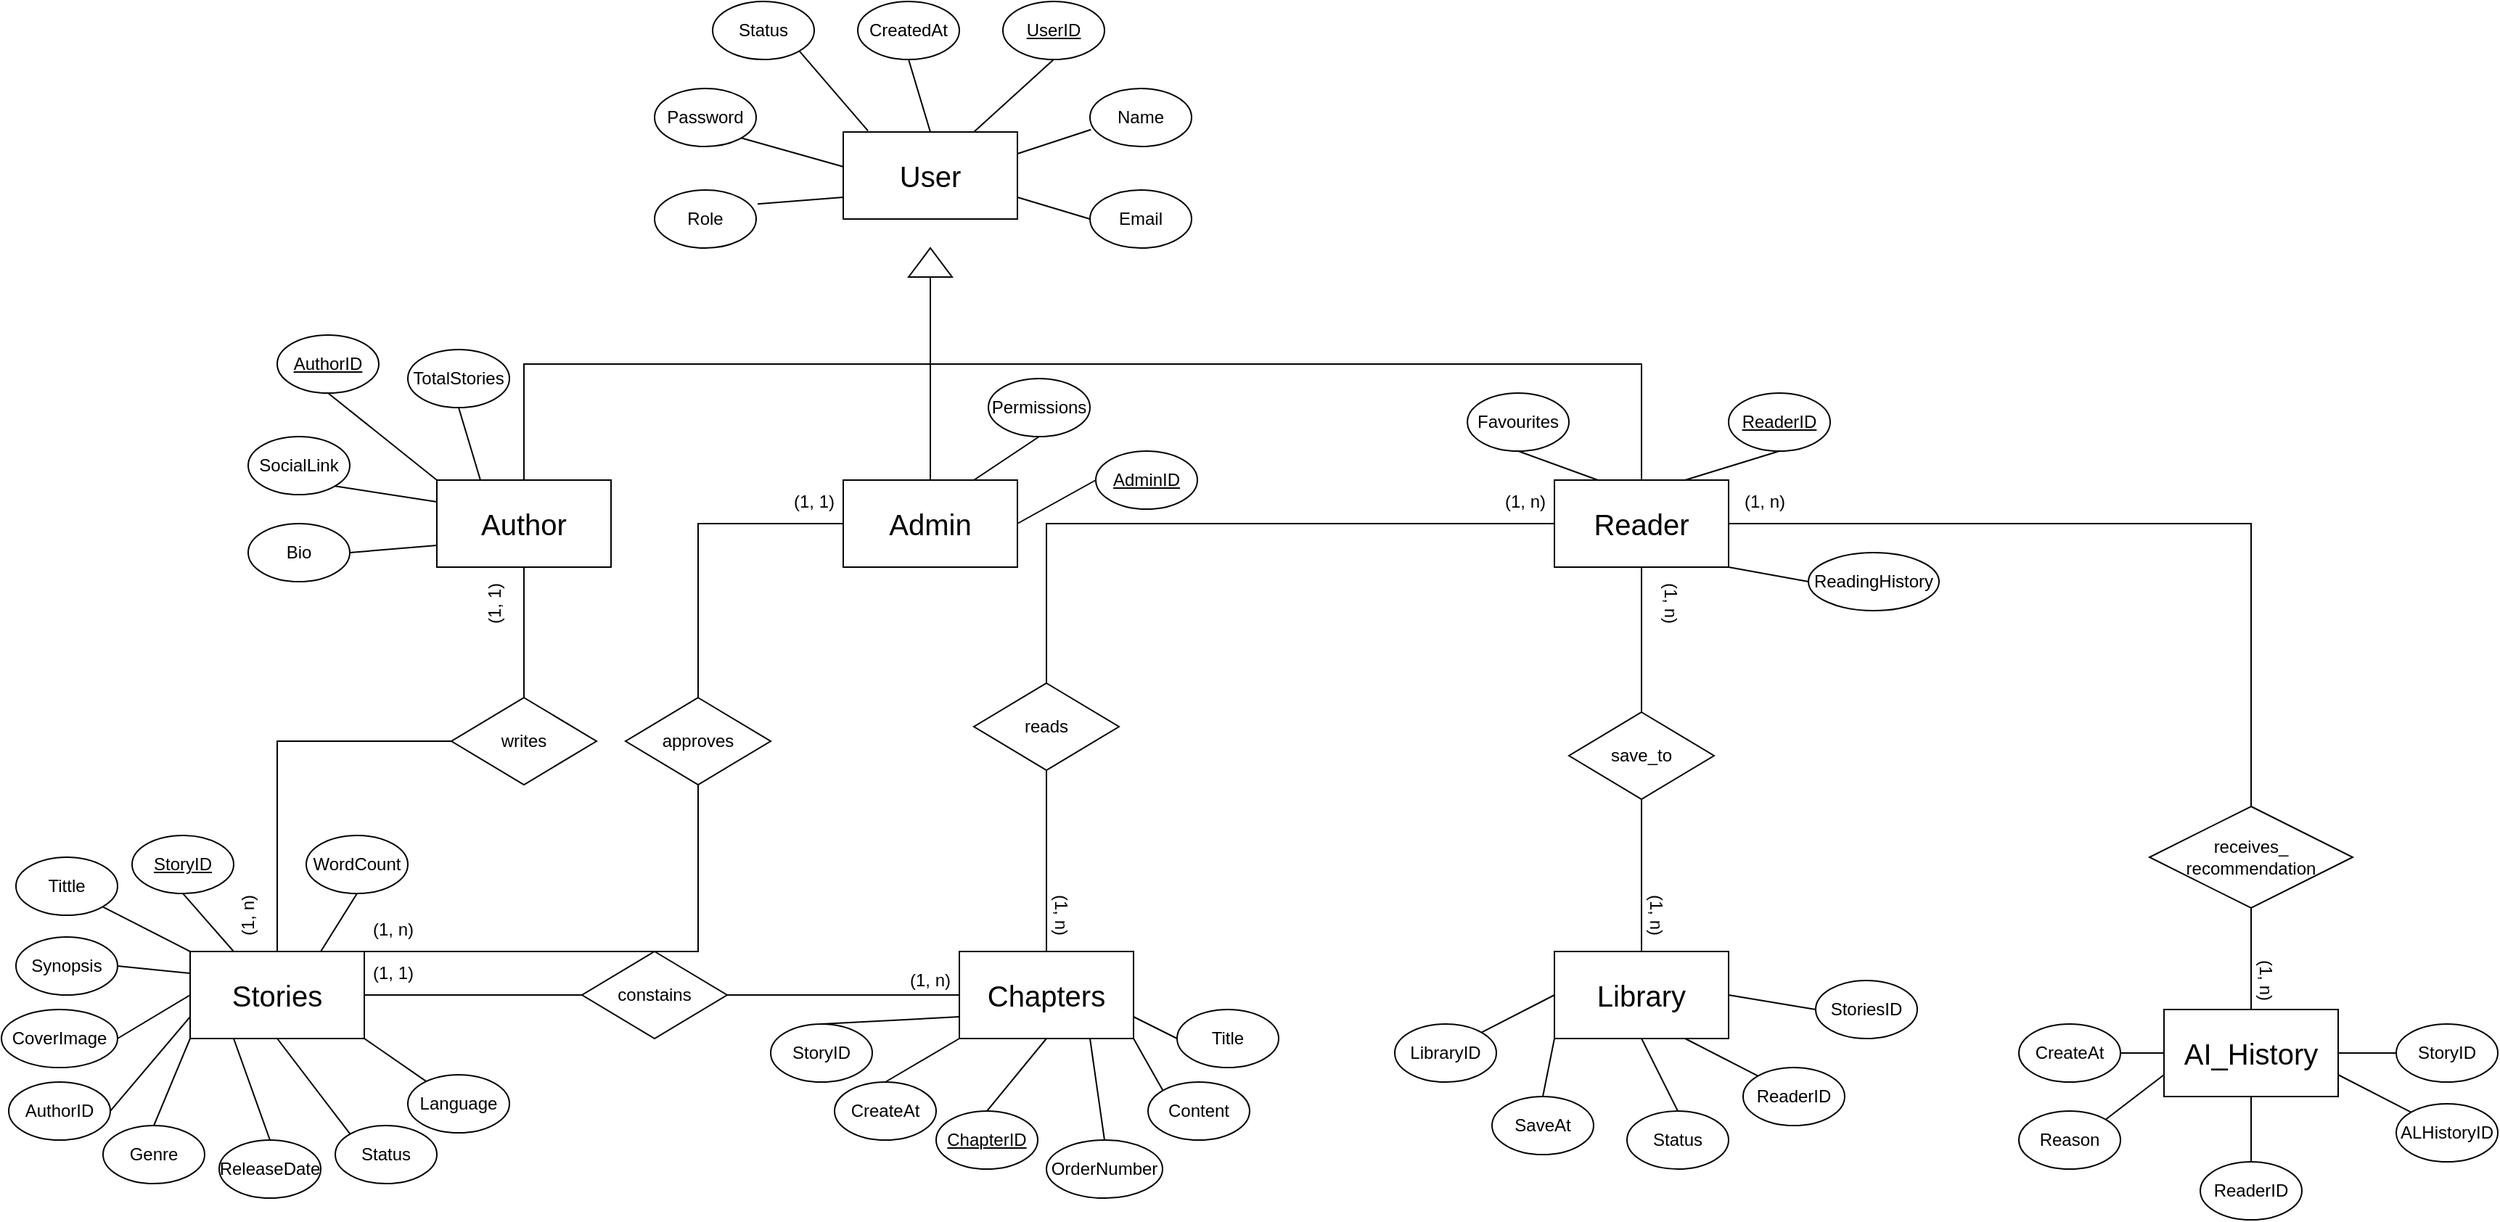 <mxfile version="28.2.1">
  <diagram name="Trang-1" id="ZlRch1Xs2lFgcNeLML-1">
    <mxGraphModel dx="1869" dy="567" grid="1" gridSize="10" guides="1" tooltips="1" connect="1" arrows="1" fold="1" page="1" pageScale="1" pageWidth="827" pageHeight="1169" background="none" math="0" shadow="0">
      <root>
        <mxCell id="0" />
        <mxCell id="1" parent="0" />
        <mxCell id="rnO6IAB1nzcM4GRky-XX-1" value="User" style="rounded=0;whiteSpace=wrap;html=1;fontSize=20;" parent="1" vertex="1">
          <mxGeometry x="350" y="110" width="120" height="60" as="geometry" />
        </mxCell>
        <mxCell id="rnO6IAB1nzcM4GRky-XX-2" value="Library" style="rounded=0;whiteSpace=wrap;html=1;fontSize=20;" parent="1" vertex="1">
          <mxGeometry x="840" y="675" width="120" height="60" as="geometry" />
        </mxCell>
        <mxCell id="rnO6IAB1nzcM4GRky-XX-3" value="AI_History" style="rounded=0;whiteSpace=wrap;html=1;fontSize=20;" parent="1" vertex="1">
          <mxGeometry x="1260" y="715" width="120" height="60" as="geometry" />
        </mxCell>
        <mxCell id="rnO6IAB1nzcM4GRky-XX-4" value="Chapters" style="rounded=0;whiteSpace=wrap;html=1;fontSize=20;" parent="1" vertex="1">
          <mxGeometry x="430" y="675" width="120" height="60" as="geometry" />
        </mxCell>
        <mxCell id="rnO6IAB1nzcM4GRky-XX-5" value="Stories" style="rounded=0;whiteSpace=wrap;html=1;fontSize=20;" parent="1" vertex="1">
          <mxGeometry x="-100" y="675" width="120" height="60" as="geometry" />
        </mxCell>
        <mxCell id="rnO6IAB1nzcM4GRky-XX-6" value="UserID" style="ellipse;whiteSpace=wrap;html=1;fontStyle=4" parent="1" vertex="1">
          <mxGeometry x="460" y="20" width="70" height="40" as="geometry" />
        </mxCell>
        <mxCell id="rnO6IAB1nzcM4GRky-XX-8" value="Name" style="ellipse;whiteSpace=wrap;html=1;" parent="1" vertex="1">
          <mxGeometry x="520" y="80" width="70" height="40" as="geometry" />
        </mxCell>
        <mxCell id="rnO6IAB1nzcM4GRky-XX-9" value="Email" style="ellipse;whiteSpace=wrap;html=1;" parent="1" vertex="1">
          <mxGeometry x="520" y="150" width="70" height="40" as="geometry" />
        </mxCell>
        <mxCell id="rnO6IAB1nzcM4GRky-XX-10" value="Password" style="ellipse;whiteSpace=wrap;html=1;" parent="1" vertex="1">
          <mxGeometry x="220" y="80" width="70" height="40" as="geometry" />
        </mxCell>
        <mxCell id="rnO6IAB1nzcM4GRky-XX-11" value="Role" style="ellipse;whiteSpace=wrap;html=1;" parent="1" vertex="1">
          <mxGeometry x="220" y="150" width="70" height="40" as="geometry" />
        </mxCell>
        <mxCell id="rnO6IAB1nzcM4GRky-XX-12" value="CreatedAt" style="ellipse;whiteSpace=wrap;html=1;" parent="1" vertex="1">
          <mxGeometry x="360" y="20" width="70" height="40" as="geometry" />
        </mxCell>
        <mxCell id="rnO6IAB1nzcM4GRky-XX-13" value="Status" style="ellipse;whiteSpace=wrap;html=1;" parent="1" vertex="1">
          <mxGeometry x="260" y="20" width="70" height="40" as="geometry" />
        </mxCell>
        <mxCell id="rnO6IAB1nzcM4GRky-XX-24" value="Reader" style="rounded=0;whiteSpace=wrap;html=1;fontSize=20;" parent="1" vertex="1">
          <mxGeometry x="840" y="350" width="120" height="60" as="geometry" />
        </mxCell>
        <mxCell id="rnO6IAB1nzcM4GRky-XX-25" value="Author" style="rounded=0;whiteSpace=wrap;html=1;fontSize=20;" parent="1" vertex="1">
          <mxGeometry x="70" y="350" width="120" height="60" as="geometry" />
        </mxCell>
        <mxCell id="rnO6IAB1nzcM4GRky-XX-26" value="Admin" style="rounded=0;whiteSpace=wrap;html=1;fontSize=20;" parent="1" vertex="1">
          <mxGeometry x="350" y="350" width="120" height="60" as="geometry" />
        </mxCell>
        <mxCell id="rnO6IAB1nzcM4GRky-XX-27" value="" style="triangle;whiteSpace=wrap;html=1;direction=north;labelBackgroundColor=light-dark(#FFFFFF,#FFFFFF);" parent="1" vertex="1">
          <mxGeometry x="395" y="190" width="30" height="20" as="geometry" />
        </mxCell>
        <mxCell id="rnO6IAB1nzcM4GRky-XX-30" value="" style="endArrow=none;html=1;rounded=0;exitX=1;exitY=1;exitDx=0;exitDy=0;entryX=0.002;entryY=0.4;entryDx=0;entryDy=0;entryPerimeter=0;" parent="1" source="rnO6IAB1nzcM4GRky-XX-10" target="rnO6IAB1nzcM4GRky-XX-1" edge="1">
          <mxGeometry width="50" height="50" relative="1" as="geometry">
            <mxPoint x="390" y="320" as="sourcePoint" />
            <mxPoint x="440" y="270" as="targetPoint" />
            <Array as="points" />
          </mxGeometry>
        </mxCell>
        <mxCell id="rnO6IAB1nzcM4GRky-XX-31" value="" style="endArrow=none;html=1;rounded=0;exitX=1.014;exitY=0.24;exitDx=0;exitDy=0;entryX=0;entryY=0.75;entryDx=0;entryDy=0;exitPerimeter=0;" parent="1" source="rnO6IAB1nzcM4GRky-XX-11" target="rnO6IAB1nzcM4GRky-XX-1" edge="1">
          <mxGeometry width="50" height="50" relative="1" as="geometry">
            <mxPoint x="310" y="160" as="sourcePoint" />
            <mxPoint x="380" y="180" as="targetPoint" />
            <Array as="points" />
          </mxGeometry>
        </mxCell>
        <mxCell id="rnO6IAB1nzcM4GRky-XX-32" value="" style="endArrow=none;html=1;rounded=0;exitX=1;exitY=1;exitDx=0;exitDy=0;entryX=0.142;entryY=-0.013;entryDx=0;entryDy=0;entryPerimeter=0;" parent="1" source="rnO6IAB1nzcM4GRky-XX-13" target="rnO6IAB1nzcM4GRky-XX-1" edge="1">
          <mxGeometry width="50" height="50" relative="1" as="geometry">
            <mxPoint x="350" y="70" as="sourcePoint" />
            <mxPoint x="420" y="90" as="targetPoint" />
            <Array as="points" />
          </mxGeometry>
        </mxCell>
        <mxCell id="rnO6IAB1nzcM4GRky-XX-33" value="" style="endArrow=none;html=1;rounded=0;exitX=0.5;exitY=1;exitDx=0;exitDy=0;entryX=0.5;entryY=0;entryDx=0;entryDy=0;" parent="1" source="rnO6IAB1nzcM4GRky-XX-12" target="rnO6IAB1nzcM4GRky-XX-1" edge="1">
          <mxGeometry width="50" height="50" relative="1" as="geometry">
            <mxPoint x="420" y="50" as="sourcePoint" />
            <mxPoint x="490" y="70" as="targetPoint" />
            <Array as="points" />
          </mxGeometry>
        </mxCell>
        <mxCell id="rnO6IAB1nzcM4GRky-XX-34" value="" style="endArrow=none;html=1;rounded=0;exitX=0.5;exitY=1;exitDx=0;exitDy=0;entryX=0.75;entryY=0;entryDx=0;entryDy=0;" parent="1" source="rnO6IAB1nzcM4GRky-XX-6" target="rnO6IAB1nzcM4GRky-XX-1" edge="1">
          <mxGeometry width="50" height="50" relative="1" as="geometry">
            <mxPoint x="480" y="100" as="sourcePoint" />
            <mxPoint x="550" y="120" as="targetPoint" />
            <Array as="points" />
          </mxGeometry>
        </mxCell>
        <mxCell id="rnO6IAB1nzcM4GRky-XX-35" value="" style="endArrow=none;html=1;rounded=0;exitX=0.009;exitY=0.71;exitDx=0;exitDy=0;entryX=1;entryY=0.25;entryDx=0;entryDy=0;exitPerimeter=0;" parent="1" source="rnO6IAB1nzcM4GRky-XX-8" target="rnO6IAB1nzcM4GRky-XX-1" edge="1">
          <mxGeometry width="50" height="50" relative="1" as="geometry">
            <mxPoint x="520" y="110" as="sourcePoint" />
            <mxPoint x="590" y="130" as="targetPoint" />
            <Array as="points" />
          </mxGeometry>
        </mxCell>
        <mxCell id="rnO6IAB1nzcM4GRky-XX-36" value="" style="endArrow=none;html=1;rounded=0;exitX=0;exitY=0.5;exitDx=0;exitDy=0;entryX=1;entryY=0.75;entryDx=0;entryDy=0;" parent="1" source="rnO6IAB1nzcM4GRky-XX-9" target="rnO6IAB1nzcM4GRky-XX-1" edge="1">
          <mxGeometry width="50" height="50" relative="1" as="geometry">
            <mxPoint x="520" y="180" as="sourcePoint" />
            <mxPoint x="590" y="200" as="targetPoint" />
            <Array as="points" />
          </mxGeometry>
        </mxCell>
        <mxCell id="rnO6IAB1nzcM4GRky-XX-37" value="" style="endArrow=none;html=1;rounded=0;exitX=0.5;exitY=0;exitDx=0;exitDy=0;" parent="1" source="rnO6IAB1nzcM4GRky-XX-25" edge="1">
          <mxGeometry width="50" height="50" relative="1" as="geometry">
            <mxPoint x="270" y="270" as="sourcePoint" />
            <mxPoint x="410" y="270" as="targetPoint" />
            <Array as="points">
              <mxPoint x="130" y="270" />
            </Array>
          </mxGeometry>
        </mxCell>
        <mxCell id="rnO6IAB1nzcM4GRky-XX-38" value="" style="endArrow=none;html=1;rounded=0;entryX=0.5;entryY=0;entryDx=0;entryDy=0;" parent="1" target="rnO6IAB1nzcM4GRky-XX-24" edge="1">
          <mxGeometry width="50" height="50" relative="1" as="geometry">
            <mxPoint x="410" y="270" as="sourcePoint" />
            <mxPoint x="410" y="340" as="targetPoint" />
            <Array as="points">
              <mxPoint x="900" y="270" />
            </Array>
          </mxGeometry>
        </mxCell>
        <mxCell id="rnO6IAB1nzcM4GRky-XX-39" value="" style="endArrow=none;html=1;rounded=0;entryX=0.5;entryY=0;entryDx=0;entryDy=0;" parent="1" target="rnO6IAB1nzcM4GRky-XX-26" edge="1">
          <mxGeometry width="50" height="50" relative="1" as="geometry">
            <mxPoint x="410" y="270" as="sourcePoint" />
            <mxPoint x="750" y="370" as="targetPoint" />
            <Array as="points" />
          </mxGeometry>
        </mxCell>
        <mxCell id="rnO6IAB1nzcM4GRky-XX-40" value="" style="endArrow=none;html=1;rounded=0;exitX=0;exitY=0.5;exitDx=0;exitDy=0;" parent="1" source="rnO6IAB1nzcM4GRky-XX-27" edge="1">
          <mxGeometry width="50" height="50" relative="1" as="geometry">
            <mxPoint x="410" y="260" as="sourcePoint" />
            <mxPoint x="410" y="270" as="targetPoint" />
            <Array as="points" />
          </mxGeometry>
        </mxCell>
        <mxCell id="rnO6IAB1nzcM4GRky-XX-41" value="Bio" style="ellipse;whiteSpace=wrap;html=1;" parent="1" vertex="1">
          <mxGeometry x="-60" y="380" width="70" height="40" as="geometry" />
        </mxCell>
        <mxCell id="rnO6IAB1nzcM4GRky-XX-42" value="AuthorID" style="ellipse;whiteSpace=wrap;html=1;fontStyle=4" parent="1" vertex="1">
          <mxGeometry x="-40" y="250" width="70" height="40" as="geometry" />
        </mxCell>
        <mxCell id="rnO6IAB1nzcM4GRky-XX-43" value="ReadingHistory" style="ellipse;whiteSpace=wrap;html=1;" parent="1" vertex="1">
          <mxGeometry x="1015" y="400" width="90" height="40" as="geometry" />
        </mxCell>
        <mxCell id="rnO6IAB1nzcM4GRky-XX-44" value="Favourites" style="ellipse;whiteSpace=wrap;html=1;" parent="1" vertex="1">
          <mxGeometry x="780" y="290" width="70" height="40" as="geometry" />
        </mxCell>
        <mxCell id="rnO6IAB1nzcM4GRky-XX-45" value="ReaderID" style="ellipse;whiteSpace=wrap;html=1;fontStyle=4" parent="1" vertex="1">
          <mxGeometry x="960" y="290" width="70" height="40" as="geometry" />
        </mxCell>
        <mxCell id="rnO6IAB1nzcM4GRky-XX-46" value="" style="endArrow=none;html=1;rounded=0;exitX=1;exitY=0.5;exitDx=0;exitDy=0;entryX=0;entryY=0.5;entryDx=0;entryDy=0;" parent="1" source="rnO6IAB1nzcM4GRky-XX-5" target="rnO6IAB1nzcM4GRky-XX-118" edge="1">
          <mxGeometry width="50" height="50" relative="1" as="geometry">
            <mxPoint x="380" y="465" as="sourcePoint" />
            <mxPoint x="430" y="460" as="targetPoint" />
            <Array as="points" />
          </mxGeometry>
        </mxCell>
        <mxCell id="rnO6IAB1nzcM4GRky-XX-47" value="" style="endArrow=none;html=1;rounded=0;exitX=0.5;exitY=0;exitDx=0;exitDy=0;entryX=0;entryY=0.5;entryDx=0;entryDy=0;" parent="1" source="rnO6IAB1nzcM4GRky-XX-5" target="rnO6IAB1nzcM4GRky-XX-63" edge="1">
          <mxGeometry width="50" height="50" relative="1" as="geometry">
            <mxPoint x="380" y="455" as="sourcePoint" />
            <mxPoint x="439" y="450" as="targetPoint" />
            <Array as="points">
              <mxPoint x="-40" y="530" />
            </Array>
          </mxGeometry>
        </mxCell>
        <mxCell id="rnO6IAB1nzcM4GRky-XX-48" value="" style="endArrow=none;html=1;rounded=0;entryX=0.5;entryY=0;entryDx=0;entryDy=0;exitX=0.5;exitY=1;exitDx=0;exitDy=0;" parent="1" source="rnO6IAB1nzcM4GRky-XX-25" target="rnO6IAB1nzcM4GRky-XX-63" edge="1">
          <mxGeometry width="50" height="50" relative="1" as="geometry">
            <mxPoint x="390" y="455" as="sourcePoint" />
            <mxPoint x="449" y="450" as="targetPoint" />
            <Array as="points" />
          </mxGeometry>
        </mxCell>
        <mxCell id="rnO6IAB1nzcM4GRky-XX-49" value="" style="endArrow=none;html=1;rounded=0;exitX=0.5;exitY=1;exitDx=0;exitDy=0;entryX=0;entryY=0;entryDx=0;entryDy=0;" parent="1" source="rnO6IAB1nzcM4GRky-XX-42" target="rnO6IAB1nzcM4GRky-XX-25" edge="1">
          <mxGeometry width="50" height="50" relative="1" as="geometry">
            <mxPoint x="430" y="445" as="sourcePoint" />
            <mxPoint x="489" y="440" as="targetPoint" />
            <Array as="points" />
          </mxGeometry>
        </mxCell>
        <mxCell id="rnO6IAB1nzcM4GRky-XX-50" value="" style="endArrow=none;html=1;rounded=0;exitX=0.75;exitY=0;exitDx=0;exitDy=0;entryX=0.5;entryY=1;entryDx=0;entryDy=0;" parent="1" source="rnO6IAB1nzcM4GRky-XX-26" target="rnO6IAB1nzcM4GRky-XX-62" edge="1">
          <mxGeometry width="50" height="50" relative="1" as="geometry">
            <mxPoint x="144" y="445" as="sourcePoint" />
            <mxPoint x="203" y="440" as="targetPoint" />
            <Array as="points" />
          </mxGeometry>
        </mxCell>
        <mxCell id="rnO6IAB1nzcM4GRky-XX-51" value="" style="endArrow=none;html=1;rounded=0;exitX=1;exitY=0.5;exitDx=0;exitDy=0;entryX=0;entryY=0.5;entryDx=0;entryDy=0;" parent="1" source="rnO6IAB1nzcM4GRky-XX-26" target="rnO6IAB1nzcM4GRky-XX-61" edge="1">
          <mxGeometry width="50" height="50" relative="1" as="geometry">
            <mxPoint x="144" y="445" as="sourcePoint" />
            <mxPoint x="203" y="440" as="targetPoint" />
            <Array as="points" />
          </mxGeometry>
        </mxCell>
        <mxCell id="rnO6IAB1nzcM4GRky-XX-52" value="" style="endArrow=none;html=1;rounded=0;exitX=0.5;exitY=1;exitDx=0;exitDy=0;entryX=0.25;entryY=0;entryDx=0;entryDy=0;" parent="1" source="rnO6IAB1nzcM4GRky-XX-60" target="rnO6IAB1nzcM4GRky-XX-25" edge="1">
          <mxGeometry width="50" height="50" relative="1" as="geometry">
            <mxPoint x="430" y="445" as="sourcePoint" />
            <mxPoint x="489" y="440" as="targetPoint" />
            <Array as="points" />
          </mxGeometry>
        </mxCell>
        <mxCell id="rnO6IAB1nzcM4GRky-XX-53" value="" style="endArrow=none;html=1;rounded=0;exitX=0.5;exitY=1;exitDx=0;exitDy=0;entryX=0.25;entryY=0;entryDx=0;entryDy=0;" parent="1" source="rnO6IAB1nzcM4GRky-XX-44" target="rnO6IAB1nzcM4GRky-XX-24" edge="1">
          <mxGeometry width="50" height="50" relative="1" as="geometry">
            <mxPoint x="920" y="445" as="sourcePoint" />
            <mxPoint x="979" y="440" as="targetPoint" />
            <Array as="points" />
          </mxGeometry>
        </mxCell>
        <mxCell id="rnO6IAB1nzcM4GRky-XX-54" value="" style="endArrow=none;html=1;rounded=0;exitX=1;exitY=0.5;exitDx=0;exitDy=0;entryX=0;entryY=0.75;entryDx=0;entryDy=0;" parent="1" source="rnO6IAB1nzcM4GRky-XX-41" target="rnO6IAB1nzcM4GRky-XX-25" edge="1">
          <mxGeometry width="50" height="50" relative="1" as="geometry">
            <mxPoint x="440" y="445" as="sourcePoint" />
            <mxPoint x="499" y="440" as="targetPoint" />
            <Array as="points" />
          </mxGeometry>
        </mxCell>
        <mxCell id="rnO6IAB1nzcM4GRky-XX-55" value="" style="endArrow=none;html=1;rounded=0;exitX=1;exitY=1;exitDx=0;exitDy=0;entryX=0;entryY=0.25;entryDx=0;entryDy=0;" parent="1" source="rnO6IAB1nzcM4GRky-XX-59" target="rnO6IAB1nzcM4GRky-XX-25" edge="1">
          <mxGeometry width="50" height="50" relative="1" as="geometry">
            <mxPoint x="440" y="445" as="sourcePoint" />
            <mxPoint x="499" y="440" as="targetPoint" />
            <Array as="points" />
          </mxGeometry>
        </mxCell>
        <mxCell id="rnO6IAB1nzcM4GRky-XX-56" value="" style="endArrow=none;html=1;rounded=0;entryX=1;entryY=1;entryDx=0;entryDy=0;exitX=0;exitY=0.5;exitDx=0;exitDy=0;" parent="1" source="rnO6IAB1nzcM4GRky-XX-43" target="rnO6IAB1nzcM4GRky-XX-24" edge="1">
          <mxGeometry width="50" height="50" relative="1" as="geometry">
            <mxPoint x="1020" y="400" as="sourcePoint" />
            <mxPoint x="979" y="440" as="targetPoint" />
            <Array as="points" />
          </mxGeometry>
        </mxCell>
        <mxCell id="rnO6IAB1nzcM4GRky-XX-57" value="" style="endArrow=none;html=1;rounded=0;exitX=0.75;exitY=0;exitDx=0;exitDy=0;entryX=0.5;entryY=1;entryDx=0;entryDy=0;" parent="1" source="rnO6IAB1nzcM4GRky-XX-24" target="rnO6IAB1nzcM4GRky-XX-45" edge="1">
          <mxGeometry width="50" height="50" relative="1" as="geometry">
            <mxPoint x="930" y="445" as="sourcePoint" />
            <mxPoint x="989" y="440" as="targetPoint" />
            <Array as="points" />
          </mxGeometry>
        </mxCell>
        <mxCell id="rnO6IAB1nzcM4GRky-XX-59" value="SocialLink" style="ellipse;whiteSpace=wrap;html=1;" parent="1" vertex="1">
          <mxGeometry x="-60" y="320" width="70" height="40" as="geometry" />
        </mxCell>
        <mxCell id="rnO6IAB1nzcM4GRky-XX-60" value="TotalStories" style="ellipse;whiteSpace=wrap;html=1;" parent="1" vertex="1">
          <mxGeometry x="50" y="260" width="70" height="40" as="geometry" />
        </mxCell>
        <mxCell id="rnO6IAB1nzcM4GRky-XX-61" value="AdminID" style="ellipse;whiteSpace=wrap;html=1;fontStyle=4" parent="1" vertex="1">
          <mxGeometry x="524" y="330" width="70" height="40" as="geometry" />
        </mxCell>
        <mxCell id="rnO6IAB1nzcM4GRky-XX-62" value="Permissions" style="ellipse;whiteSpace=wrap;html=1;" parent="1" vertex="1">
          <mxGeometry x="450" y="280" width="70" height="40" as="geometry" />
        </mxCell>
        <mxCell id="rnO6IAB1nzcM4GRky-XX-63" value="writes" style="rhombus;whiteSpace=wrap;html=1;" parent="1" vertex="1">
          <mxGeometry x="80" y="500" width="100" height="60" as="geometry" />
        </mxCell>
        <mxCell id="rnO6IAB1nzcM4GRky-XX-64" value="(1, n)" style="text;html=1;align=center;verticalAlign=middle;whiteSpace=wrap;rounded=0;rotation=270;" parent="1" vertex="1">
          <mxGeometry x="-90" y="635" width="60" height="30" as="geometry" />
        </mxCell>
        <mxCell id="rnO6IAB1nzcM4GRky-XX-65" value="(1, 1)" style="text;html=1;align=center;verticalAlign=middle;whiteSpace=wrap;rounded=0;rotation=270;" parent="1" vertex="1">
          <mxGeometry x="80" y="420" width="60" height="30" as="geometry" />
        </mxCell>
        <mxCell id="rnO6IAB1nzcM4GRky-XX-66" value="Synopsis" style="ellipse;whiteSpace=wrap;html=1;" parent="1" vertex="1">
          <mxGeometry x="-220" y="665" width="70" height="40" as="geometry" />
        </mxCell>
        <mxCell id="rnO6IAB1nzcM4GRky-XX-67" value="Genre" style="ellipse;whiteSpace=wrap;html=1;" parent="1" vertex="1">
          <mxGeometry x="-160" y="795" width="70" height="40" as="geometry" />
        </mxCell>
        <mxCell id="rnO6IAB1nzcM4GRky-XX-68" value="CoverImage" style="ellipse;whiteSpace=wrap;html=1;" parent="1" vertex="1">
          <mxGeometry x="-230" y="715" width="80" height="40" as="geometry" />
        </mxCell>
        <mxCell id="rnO6IAB1nzcM4GRky-XX-69" value="Language" style="ellipse;whiteSpace=wrap;html=1;" parent="1" vertex="1">
          <mxGeometry x="50" y="760" width="70" height="40" as="geometry" />
        </mxCell>
        <mxCell id="rnO6IAB1nzcM4GRky-XX-70" value="ReleaseDate" style="ellipse;whiteSpace=wrap;html=1;" parent="1" vertex="1">
          <mxGeometry x="-80" y="805" width="70" height="40" as="geometry" />
        </mxCell>
        <mxCell id="rnO6IAB1nzcM4GRky-XX-71" value="StoryID" style="ellipse;whiteSpace=wrap;html=1;fontStyle=4" parent="1" vertex="1">
          <mxGeometry x="-140" y="595" width="70" height="40" as="geometry" />
        </mxCell>
        <mxCell id="rnO6IAB1nzcM4GRky-XX-72" value="WordCount" style="ellipse;whiteSpace=wrap;html=1;" parent="1" vertex="1">
          <mxGeometry x="-20" y="595" width="70" height="40" as="geometry" />
        </mxCell>
        <mxCell id="rnO6IAB1nzcM4GRky-XX-73" value="Tittle" style="ellipse;whiteSpace=wrap;html=1;" parent="1" vertex="1">
          <mxGeometry x="-220" y="610" width="70" height="40" as="geometry" />
        </mxCell>
        <mxCell id="rnO6IAB1nzcM4GRky-XX-74" value="AuthorID" style="ellipse;whiteSpace=wrap;html=1;" parent="1" vertex="1">
          <mxGeometry x="-225" y="765" width="70" height="40" as="geometry" />
        </mxCell>
        <mxCell id="rnO6IAB1nzcM4GRky-XX-75" value="Status" style="ellipse;whiteSpace=wrap;html=1;" parent="1" vertex="1">
          <mxGeometry y="795" width="70" height="40" as="geometry" />
        </mxCell>
        <mxCell id="rnO6IAB1nzcM4GRky-XX-76" value="" style="endArrow=none;html=1;rounded=0;exitX=0.5;exitY=0;exitDx=0;exitDy=0;entryX=0;entryY=1;entryDx=0;entryDy=0;" parent="1" source="rnO6IAB1nzcM4GRky-XX-67" target="rnO6IAB1nzcM4GRky-XX-5" edge="1">
          <mxGeometry width="50" height="50" relative="1" as="geometry">
            <mxPoint x="270" y="610" as="sourcePoint" />
            <mxPoint x="329" y="605" as="targetPoint" />
            <Array as="points" />
          </mxGeometry>
        </mxCell>
        <mxCell id="rnO6IAB1nzcM4GRky-XX-77" value="" style="endArrow=none;html=1;rounded=0;exitX=1;exitY=1;exitDx=0;exitDy=0;entryX=0;entryY=0;entryDx=0;entryDy=0;" parent="1" source="rnO6IAB1nzcM4GRky-XX-73" target="rnO6IAB1nzcM4GRky-XX-5" edge="1">
          <mxGeometry width="50" height="50" relative="1" as="geometry">
            <mxPoint x="320" y="510" as="sourcePoint" />
            <mxPoint x="379" y="505" as="targetPoint" />
            <Array as="points" />
          </mxGeometry>
        </mxCell>
        <mxCell id="rnO6IAB1nzcM4GRky-XX-78" value="" style="endArrow=none;html=1;rounded=0;exitX=0.5;exitY=1;exitDx=0;exitDy=0;entryX=0.25;entryY=0;entryDx=0;entryDy=0;" parent="1" source="rnO6IAB1nzcM4GRky-XX-71" target="rnO6IAB1nzcM4GRky-XX-5" edge="1">
          <mxGeometry width="50" height="50" relative="1" as="geometry">
            <mxPoint x="230" y="550" as="sourcePoint" />
            <mxPoint x="289" y="545" as="targetPoint" />
            <Array as="points" />
          </mxGeometry>
        </mxCell>
        <mxCell id="rnO6IAB1nzcM4GRky-XX-79" value="" style="endArrow=none;html=1;rounded=0;exitX=0;exitY=1;exitDx=0;exitDy=0;entryX=0.5;entryY=0;entryDx=0;entryDy=0;" parent="1" source="rnO6IAB1nzcM4GRky-XX-2" target="rnO6IAB1nzcM4GRky-XX-107" edge="1">
          <mxGeometry width="50" height="50" relative="1" as="geometry">
            <mxPoint x="540" y="550" as="sourcePoint" />
            <mxPoint x="599" y="545" as="targetPoint" />
            <Array as="points" />
          </mxGeometry>
        </mxCell>
        <mxCell id="rnO6IAB1nzcM4GRky-XX-80" value="" style="endArrow=none;html=1;rounded=0;exitX=0;exitY=0.5;exitDx=0;exitDy=0;entryX=1;entryY=0;entryDx=0;entryDy=0;" parent="1" source="rnO6IAB1nzcM4GRky-XX-2" target="rnO6IAB1nzcM4GRky-XX-108" edge="1">
          <mxGeometry width="50" height="50" relative="1" as="geometry">
            <mxPoint x="540" y="550" as="sourcePoint" />
            <mxPoint x="599" y="545" as="targetPoint" />
            <Array as="points" />
          </mxGeometry>
        </mxCell>
        <mxCell id="rnO6IAB1nzcM4GRky-XX-81" value="" style="endArrow=none;html=1;rounded=0;exitX=0;exitY=0;exitDx=0;exitDy=0;entryX=1;entryY=1;entryDx=0;entryDy=0;" parent="1" source="rnO6IAB1nzcM4GRky-XX-103" target="rnO6IAB1nzcM4GRky-XX-4" edge="1">
          <mxGeometry width="50" height="50" relative="1" as="geometry">
            <mxPoint x="500" y="550" as="sourcePoint" />
            <mxPoint x="559" y="545" as="targetPoint" />
            <Array as="points" />
          </mxGeometry>
        </mxCell>
        <mxCell id="rnO6IAB1nzcM4GRky-XX-82" value="" style="endArrow=none;html=1;rounded=0;exitX=0.5;exitY=1;exitDx=0;exitDy=0;entryX=0.5;entryY=0;entryDx=0;entryDy=0;" parent="1" source="rnO6IAB1nzcM4GRky-XX-4" target="rnO6IAB1nzcM4GRky-XX-101" edge="1">
          <mxGeometry width="50" height="50" relative="1" as="geometry">
            <mxPoint x="500" y="550" as="sourcePoint" />
            <mxPoint x="559" y="545" as="targetPoint" />
            <Array as="points" />
          </mxGeometry>
        </mxCell>
        <mxCell id="rnO6IAB1nzcM4GRky-XX-83" value="" style="endArrow=none;html=1;rounded=0;exitX=0.5;exitY=0;exitDx=0;exitDy=0;entryX=0;entryY=0.75;entryDx=0;entryDy=0;" parent="1" source="rnO6IAB1nzcM4GRky-XX-97" target="rnO6IAB1nzcM4GRky-XX-4" edge="1">
          <mxGeometry width="50" height="50" relative="1" as="geometry">
            <mxPoint x="500" y="550" as="sourcePoint" />
            <mxPoint x="559" y="545" as="targetPoint" />
            <Array as="points" />
          </mxGeometry>
        </mxCell>
        <mxCell id="rnO6IAB1nzcM4GRky-XX-84" value="" style="endArrow=none;html=1;rounded=0;exitX=0.5;exitY=0;exitDx=0;exitDy=0;entryX=0.25;entryY=1;entryDx=0;entryDy=0;" parent="1" source="rnO6IAB1nzcM4GRky-XX-70" target="rnO6IAB1nzcM4GRky-XX-5" edge="1">
          <mxGeometry width="50" height="50" relative="1" as="geometry">
            <mxPoint x="330" y="550" as="sourcePoint" />
            <mxPoint x="389" y="545" as="targetPoint" />
            <Array as="points" />
          </mxGeometry>
        </mxCell>
        <mxCell id="rnO6IAB1nzcM4GRky-XX-85" value="" style="endArrow=none;html=1;rounded=0;exitX=1;exitY=0.5;exitDx=0;exitDy=0;entryX=0;entryY=0.75;entryDx=0;entryDy=0;" parent="1" source="rnO6IAB1nzcM4GRky-XX-74" target="rnO6IAB1nzcM4GRky-XX-5" edge="1">
          <mxGeometry width="50" height="50" relative="1" as="geometry">
            <mxPoint x="330" y="550" as="sourcePoint" />
            <mxPoint x="389" y="545" as="targetPoint" />
            <Array as="points" />
          </mxGeometry>
        </mxCell>
        <mxCell id="rnO6IAB1nzcM4GRky-XX-86" value="" style="endArrow=none;html=1;rounded=0;exitX=1;exitY=0.5;exitDx=0;exitDy=0;entryX=0;entryY=0.5;entryDx=0;entryDy=0;" parent="1" source="rnO6IAB1nzcM4GRky-XX-68" target="rnO6IAB1nzcM4GRky-XX-5" edge="1">
          <mxGeometry width="50" height="50" relative="1" as="geometry">
            <mxPoint x="330" y="550" as="sourcePoint" />
            <mxPoint x="389" y="545" as="targetPoint" />
            <Array as="points" />
          </mxGeometry>
        </mxCell>
        <mxCell id="rnO6IAB1nzcM4GRky-XX-87" value="" style="endArrow=none;html=1;rounded=0;exitX=1;exitY=0.5;exitDx=0;exitDy=0;entryX=0;entryY=0.25;entryDx=0;entryDy=0;" parent="1" source="rnO6IAB1nzcM4GRky-XX-66" target="rnO6IAB1nzcM4GRky-XX-5" edge="1">
          <mxGeometry width="50" height="50" relative="1" as="geometry">
            <mxPoint x="330" y="550" as="sourcePoint" />
            <mxPoint x="389" y="545" as="targetPoint" />
            <Array as="points" />
          </mxGeometry>
        </mxCell>
        <mxCell id="rnO6IAB1nzcM4GRky-XX-88" value="" style="endArrow=none;html=1;rounded=0;exitX=0;exitY=0.5;exitDx=0;exitDy=0;entryX=1;entryY=0.75;entryDx=0;entryDy=0;" parent="1" source="rnO6IAB1nzcM4GRky-XX-102" target="rnO6IAB1nzcM4GRky-XX-4" edge="1">
          <mxGeometry width="50" height="50" relative="1" as="geometry">
            <mxPoint x="500" y="560" as="sourcePoint" />
            <mxPoint x="559" y="555" as="targetPoint" />
            <Array as="points" />
          </mxGeometry>
        </mxCell>
        <mxCell id="rnO6IAB1nzcM4GRky-XX-89" value="" style="endArrow=none;html=1;rounded=0;entryX=0.75;entryY=1;entryDx=0;entryDy=0;exitX=0.5;exitY=0;exitDx=0;exitDy=0;" parent="1" source="rnO6IAB1nzcM4GRky-XX-96" target="rnO6IAB1nzcM4GRky-XX-4" edge="1">
          <mxGeometry width="50" height="50" relative="1" as="geometry">
            <mxPoint x="500" y="565" as="sourcePoint" />
            <mxPoint x="559" y="555" as="targetPoint" />
            <Array as="points" />
          </mxGeometry>
        </mxCell>
        <mxCell id="rnO6IAB1nzcM4GRky-XX-90" value="" style="endArrow=none;html=1;rounded=0;exitX=0.5;exitY=0;exitDx=0;exitDy=0;entryX=0;entryY=1;entryDx=0;entryDy=0;" parent="1" source="rnO6IAB1nzcM4GRky-XX-94" target="rnO6IAB1nzcM4GRky-XX-4" edge="1">
          <mxGeometry width="50" height="50" relative="1" as="geometry">
            <mxPoint x="500" y="560" as="sourcePoint" />
            <mxPoint x="559" y="555" as="targetPoint" />
            <Array as="points" />
          </mxGeometry>
        </mxCell>
        <mxCell id="rnO6IAB1nzcM4GRky-XX-91" value="" style="endArrow=none;html=1;rounded=0;exitX=0.75;exitY=0;exitDx=0;exitDy=0;entryX=0.5;entryY=1;entryDx=0;entryDy=0;" parent="1" source="rnO6IAB1nzcM4GRky-XX-5" target="rnO6IAB1nzcM4GRky-XX-72" edge="1">
          <mxGeometry width="50" height="50" relative="1" as="geometry">
            <mxPoint x="330" y="560" as="sourcePoint" />
            <mxPoint x="389" y="555" as="targetPoint" />
            <Array as="points" />
          </mxGeometry>
        </mxCell>
        <mxCell id="rnO6IAB1nzcM4GRky-XX-92" value="" style="endArrow=none;html=1;rounded=0;entryX=1;entryY=1;entryDx=0;entryDy=0;" parent="1" source="rnO6IAB1nzcM4GRky-XX-69" target="rnO6IAB1nzcM4GRky-XX-5" edge="1">
          <mxGeometry width="50" height="50" relative="1" as="geometry">
            <mxPoint x="40" y="765" as="sourcePoint" />
            <mxPoint x="389" y="555" as="targetPoint" />
            <Array as="points" />
          </mxGeometry>
        </mxCell>
        <mxCell id="rnO6IAB1nzcM4GRky-XX-93" value="" style="endArrow=none;html=1;rounded=0;exitX=0;exitY=0;exitDx=0;exitDy=0;entryX=0.5;entryY=1;entryDx=0;entryDy=0;" parent="1" source="rnO6IAB1nzcM4GRky-XX-75" target="rnO6IAB1nzcM4GRky-XX-5" edge="1">
          <mxGeometry width="50" height="50" relative="1" as="geometry">
            <mxPoint x="330" y="560" as="sourcePoint" />
            <mxPoint x="389" y="555" as="targetPoint" />
            <Array as="points" />
          </mxGeometry>
        </mxCell>
        <mxCell id="rnO6IAB1nzcM4GRky-XX-94" value="CreateAt" style="ellipse;whiteSpace=wrap;html=1;" parent="1" vertex="1">
          <mxGeometry x="344" y="765" width="70" height="40" as="geometry" />
        </mxCell>
        <mxCell id="rnO6IAB1nzcM4GRky-XX-96" value="OrderNumber" style="ellipse;whiteSpace=wrap;html=1;" parent="1" vertex="1">
          <mxGeometry x="490" y="805" width="80" height="40" as="geometry" />
        </mxCell>
        <mxCell id="rnO6IAB1nzcM4GRky-XX-97" value="StoryID" style="ellipse;whiteSpace=wrap;html=1;" parent="1" vertex="1">
          <mxGeometry x="300" y="725" width="70" height="40" as="geometry" />
        </mxCell>
        <mxCell id="rnO6IAB1nzcM4GRky-XX-98" value="StoriesID" style="ellipse;whiteSpace=wrap;html=1;" parent="1" vertex="1">
          <mxGeometry x="1020" y="695" width="70" height="40" as="geometry" />
        </mxCell>
        <mxCell id="rnO6IAB1nzcM4GRky-XX-99" value="StoryID" style="ellipse;whiteSpace=wrap;html=1;" parent="1" vertex="1">
          <mxGeometry x="1420" y="725" width="70" height="40" as="geometry" />
        </mxCell>
        <mxCell id="rnO6IAB1nzcM4GRky-XX-100" value="ALHistoryID" style="ellipse;whiteSpace=wrap;html=1;" parent="1" vertex="1">
          <mxGeometry x="1420" y="780" width="70" height="40" as="geometry" />
        </mxCell>
        <mxCell id="rnO6IAB1nzcM4GRky-XX-101" value="ChapterID" style="ellipse;whiteSpace=wrap;html=1;fontStyle=4" parent="1" vertex="1">
          <mxGeometry x="414" y="785" width="70" height="40" as="geometry" />
        </mxCell>
        <mxCell id="rnO6IAB1nzcM4GRky-XX-102" value="Title" style="ellipse;whiteSpace=wrap;html=1;" parent="1" vertex="1">
          <mxGeometry x="580" y="715" width="70" height="40" as="geometry" />
        </mxCell>
        <mxCell id="rnO6IAB1nzcM4GRky-XX-103" value="Content" style="ellipse;whiteSpace=wrap;html=1;" parent="1" vertex="1">
          <mxGeometry x="560" y="765" width="70" height="40" as="geometry" />
        </mxCell>
        <mxCell id="rnO6IAB1nzcM4GRky-XX-104" style="edgeStyle=orthogonalEdgeStyle;rounded=0;orthogonalLoop=1;jettySize=auto;html=1;exitX=0.5;exitY=1;exitDx=0;exitDy=0;" parent="1" source="rnO6IAB1nzcM4GRky-XX-96" target="rnO6IAB1nzcM4GRky-XX-96" edge="1">
          <mxGeometry relative="1" as="geometry" />
        </mxCell>
        <mxCell id="rnO6IAB1nzcM4GRky-XX-105" value="Status" style="ellipse;whiteSpace=wrap;html=1;" parent="1" vertex="1">
          <mxGeometry x="890" y="785" width="70" height="40" as="geometry" />
        </mxCell>
        <mxCell id="rnO6IAB1nzcM4GRky-XX-106" value="ReaderID" style="ellipse;whiteSpace=wrap;html=1;" parent="1" vertex="1">
          <mxGeometry x="970" y="755" width="70" height="40" as="geometry" />
        </mxCell>
        <mxCell id="rnO6IAB1nzcM4GRky-XX-107" value="SaveAt" style="ellipse;whiteSpace=wrap;html=1;" parent="1" vertex="1">
          <mxGeometry x="797" y="775" width="70" height="40" as="geometry" />
        </mxCell>
        <mxCell id="rnO6IAB1nzcM4GRky-XX-108" value="LibraryID" style="ellipse;whiteSpace=wrap;html=1;" parent="1" vertex="1">
          <mxGeometry x="730" y="725" width="70" height="40" as="geometry" />
        </mxCell>
        <mxCell id="rnO6IAB1nzcM4GRky-XX-110" value="" style="endArrow=none;html=1;rounded=0;exitX=0.5;exitY=1;exitDx=0;exitDy=0;entryX=0.5;entryY=0;entryDx=0;entryDy=0;" parent="1" source="rnO6IAB1nzcM4GRky-XX-131" target="rnO6IAB1nzcM4GRky-XX-3" edge="1">
          <mxGeometry width="50" height="50" relative="1" as="geometry">
            <mxPoint x="660" y="505" as="sourcePoint" />
            <mxPoint x="710" y="500" as="targetPoint" />
            <Array as="points">
              <mxPoint x="1320" y="680" />
            </Array>
          </mxGeometry>
        </mxCell>
        <mxCell id="rnO6IAB1nzcM4GRky-XX-111" value="" style="endArrow=none;html=1;rounded=0;exitX=0.5;exitY=1;exitDx=0;exitDy=0;entryX=0.5;entryY=0;entryDx=0;entryDy=0;" parent="1" source="rnO6IAB1nzcM4GRky-XX-123" target="rnO6IAB1nzcM4GRky-XX-2" edge="1">
          <mxGeometry width="50" height="50" relative="1" as="geometry">
            <mxPoint x="650" y="505" as="sourcePoint" />
            <mxPoint x="700" y="500" as="targetPoint" />
            <Array as="points" />
          </mxGeometry>
        </mxCell>
        <mxCell id="rnO6IAB1nzcM4GRky-XX-112" value="" style="endArrow=none;html=1;rounded=0;exitX=0.5;exitY=1;exitDx=0;exitDy=0;entryX=0.5;entryY=0;entryDx=0;entryDy=0;" parent="1" source="rnO6IAB1nzcM4GRky-XX-24" target="rnO6IAB1nzcM4GRky-XX-123" edge="1">
          <mxGeometry width="50" height="50" relative="1" as="geometry">
            <mxPoint x="650" y="505" as="sourcePoint" />
            <mxPoint x="700" y="500" as="targetPoint" />
            <Array as="points">
              <mxPoint x="900" y="470" />
            </Array>
          </mxGeometry>
        </mxCell>
        <mxCell id="rnO6IAB1nzcM4GRky-XX-113" value="" style="endArrow=none;html=1;rounded=0;exitX=1;exitY=0.5;exitDx=0;exitDy=0;entryX=0;entryY=0.5;entryDx=0;entryDy=0;" parent="1" source="rnO6IAB1nzcM4GRky-XX-118" target="rnO6IAB1nzcM4GRky-XX-4" edge="1">
          <mxGeometry width="50" height="50" relative="1" as="geometry">
            <mxPoint x="650" y="505" as="sourcePoint" />
            <mxPoint x="700" y="500" as="targetPoint" />
            <Array as="points" />
          </mxGeometry>
        </mxCell>
        <mxCell id="rnO6IAB1nzcM4GRky-XX-114" value="" style="endArrow=none;html=1;rounded=0;exitX=1;exitY=0.5;exitDx=0;exitDy=0;entryX=0;entryY=0.5;entryDx=0;entryDy=0;" parent="1" source="rnO6IAB1nzcM4GRky-XX-2" target="rnO6IAB1nzcM4GRky-XX-98" edge="1">
          <mxGeometry width="50" height="50" relative="1" as="geometry">
            <mxPoint x="690" y="530" as="sourcePoint" />
            <mxPoint x="740" y="525" as="targetPoint" />
            <Array as="points" />
          </mxGeometry>
        </mxCell>
        <mxCell id="rnO6IAB1nzcM4GRky-XX-115" value="" style="endArrow=none;html=1;rounded=0;exitX=0;exitY=0;exitDx=0;exitDy=0;entryX=0.75;entryY=1;entryDx=0;entryDy=0;" parent="1" source="rnO6IAB1nzcM4GRky-XX-106" target="rnO6IAB1nzcM4GRky-XX-2" edge="1">
          <mxGeometry width="50" height="50" relative="1" as="geometry">
            <mxPoint x="690" y="530" as="sourcePoint" />
            <mxPoint x="740" y="525" as="targetPoint" />
            <Array as="points" />
          </mxGeometry>
        </mxCell>
        <mxCell id="rnO6IAB1nzcM4GRky-XX-116" value="" style="endArrow=none;html=1;rounded=0;exitX=0.5;exitY=0;exitDx=0;exitDy=0;entryX=0.5;entryY=1;entryDx=0;entryDy=0;" parent="1" source="rnO6IAB1nzcM4GRky-XX-105" target="rnO6IAB1nzcM4GRky-XX-2" edge="1">
          <mxGeometry width="50" height="50" relative="1" as="geometry">
            <mxPoint x="690" y="530" as="sourcePoint" />
            <mxPoint x="740" y="525" as="targetPoint" />
            <Array as="points" />
          </mxGeometry>
        </mxCell>
        <mxCell id="rnO6IAB1nzcM4GRky-XX-118" value="constains" style="rhombus;whiteSpace=wrap;html=1;" parent="1" vertex="1">
          <mxGeometry x="170" y="675" width="100" height="60" as="geometry" />
        </mxCell>
        <mxCell id="rnO6IAB1nzcM4GRky-XX-119" value="(1, n)" style="text;html=1;align=center;verticalAlign=middle;whiteSpace=wrap;rounded=0;rotation=0;" parent="1" vertex="1">
          <mxGeometry x="380" y="680" width="60" height="30" as="geometry" />
        </mxCell>
        <mxCell id="rnO6IAB1nzcM4GRky-XX-120" value="(1, 1)" style="text;html=1;align=center;verticalAlign=middle;whiteSpace=wrap;rounded=0;rotation=0;" parent="1" vertex="1">
          <mxGeometry x="10" y="675" width="60" height="30" as="geometry" />
        </mxCell>
        <mxCell id="rnO6IAB1nzcM4GRky-XX-123" value="save_to" style="rhombus;whiteSpace=wrap;html=1;" parent="1" vertex="1">
          <mxGeometry x="850" y="510" width="100" height="60" as="geometry" />
        </mxCell>
        <mxCell id="rnO6IAB1nzcM4GRky-XX-124" value="(1, n)" style="text;html=1;align=center;verticalAlign=middle;whiteSpace=wrap;rounded=0;rotation=90;" parent="1" vertex="1">
          <mxGeometry x="890" y="420" width="60" height="30" as="geometry" />
        </mxCell>
        <mxCell id="rnO6IAB1nzcM4GRky-XX-125" value="(1, n)" style="text;html=1;align=center;verticalAlign=middle;whiteSpace=wrap;rounded=0;rotation=90;" parent="1" vertex="1">
          <mxGeometry x="880" y="635" width="60" height="30" as="geometry" />
        </mxCell>
        <mxCell id="rnO6IAB1nzcM4GRky-XX-127" value="reads" style="rhombus;whiteSpace=wrap;html=1;" parent="1" vertex="1">
          <mxGeometry x="440" y="490" width="100" height="60" as="geometry" />
        </mxCell>
        <mxCell id="rnO6IAB1nzcM4GRky-XX-128" value="" style="endArrow=none;html=1;rounded=0;exitX=1;exitY=0.5;exitDx=0;exitDy=0;entryX=0.5;entryY=0;entryDx=0;entryDy=0;" parent="1" source="rnO6IAB1nzcM4GRky-XX-24" target="rnO6IAB1nzcM4GRky-XX-131" edge="1">
          <mxGeometry width="50" height="50" relative="1" as="geometry">
            <mxPoint x="580" y="465" as="sourcePoint" />
            <mxPoint x="630" y="460" as="targetPoint" />
            <Array as="points">
              <mxPoint x="1320" y="380" />
            </Array>
          </mxGeometry>
        </mxCell>
        <mxCell id="rnO6IAB1nzcM4GRky-XX-129" value="" style="endArrow=none;html=1;rounded=0;exitX=0.5;exitY=1;exitDx=0;exitDy=0;entryX=0.5;entryY=0;entryDx=0;entryDy=0;" parent="1" source="rnO6IAB1nzcM4GRky-XX-127" target="rnO6IAB1nzcM4GRky-XX-4" edge="1">
          <mxGeometry width="50" height="50" relative="1" as="geometry">
            <mxPoint x="580" y="465" as="sourcePoint" />
            <mxPoint x="630" y="460" as="targetPoint" />
            <Array as="points">
              <mxPoint x="490" y="615" />
            </Array>
          </mxGeometry>
        </mxCell>
        <mxCell id="rnO6IAB1nzcM4GRky-XX-130" value="" style="endArrow=none;html=1;rounded=0;exitX=0;exitY=0.5;exitDx=0;exitDy=0;entryX=0.5;entryY=0;entryDx=0;entryDy=0;" parent="1" source="rnO6IAB1nzcM4GRky-XX-24" target="rnO6IAB1nzcM4GRky-XX-127" edge="1">
          <mxGeometry width="50" height="50" relative="1" as="geometry">
            <mxPoint x="580" y="465" as="sourcePoint" />
            <mxPoint x="630" y="460" as="targetPoint" />
            <Array as="points">
              <mxPoint x="490" y="380" />
            </Array>
          </mxGeometry>
        </mxCell>
        <mxCell id="rnO6IAB1nzcM4GRky-XX-131" value="&lt;br&gt;receives_ recommendation&lt;div&gt;&lt;br/&gt;&lt;/div&gt;" style="rhombus;whiteSpace=wrap;html=1;" parent="1" vertex="1">
          <mxGeometry x="1250" y="575" width="140" height="70" as="geometry" />
        </mxCell>
        <mxCell id="rnO6IAB1nzcM4GRky-XX-132" value="approves" style="rhombus;whiteSpace=wrap;html=1;" parent="1" vertex="1">
          <mxGeometry x="200" y="500" width="100" height="60" as="geometry" />
        </mxCell>
        <mxCell id="rnO6IAB1nzcM4GRky-XX-133" value="" style="endArrow=none;html=1;rounded=0;exitX=1;exitY=0;exitDx=0;exitDy=0;entryX=0;entryY=0.75;entryDx=0;entryDy=0;" parent="1" source="rnO6IAB1nzcM4GRky-XX-143" target="rnO6IAB1nzcM4GRky-XX-3" edge="1">
          <mxGeometry width="50" height="50" relative="1" as="geometry">
            <mxPoint x="780" y="505" as="sourcePoint" />
            <mxPoint x="830" y="500" as="targetPoint" />
            <Array as="points" />
          </mxGeometry>
        </mxCell>
        <mxCell id="rnO6IAB1nzcM4GRky-XX-134" value="" style="endArrow=none;html=1;rounded=0;exitX=0.5;exitY=1;exitDx=0;exitDy=0;entryX=1;entryY=0;entryDx=0;entryDy=0;" parent="1" source="rnO6IAB1nzcM4GRky-XX-132" target="rnO6IAB1nzcM4GRky-XX-5" edge="1">
          <mxGeometry width="50" height="50" relative="1" as="geometry">
            <mxPoint x="870" y="445" as="sourcePoint" />
            <mxPoint x="160" y="610" as="targetPoint" />
            <Array as="points">
              <mxPoint x="250" y="675" />
            </Array>
          </mxGeometry>
        </mxCell>
        <mxCell id="rnO6IAB1nzcM4GRky-XX-135" value="" style="endArrow=none;html=1;rounded=0;exitX=0;exitY=0.5;exitDx=0;exitDy=0;entryX=0.5;entryY=0;entryDx=0;entryDy=0;" parent="1" source="rnO6IAB1nzcM4GRky-XX-26" target="rnO6IAB1nzcM4GRky-XX-132" edge="1">
          <mxGeometry width="50" height="50" relative="1" as="geometry">
            <mxPoint x="870" y="445" as="sourcePoint" />
            <mxPoint x="920" y="440" as="targetPoint" />
            <Array as="points">
              <mxPoint x="250" y="380" />
            </Array>
          </mxGeometry>
        </mxCell>
        <mxCell id="rnO6IAB1nzcM4GRky-XX-136" value="(1, n)" style="text;html=1;align=center;verticalAlign=middle;whiteSpace=wrap;rounded=0;rotation=0;" parent="1" vertex="1">
          <mxGeometry x="790" y="350" width="60" height="30" as="geometry" />
        </mxCell>
        <mxCell id="rnO6IAB1nzcM4GRky-XX-137" value="(1, n)" style="text;html=1;align=center;verticalAlign=middle;whiteSpace=wrap;rounded=0;rotation=90;" parent="1" vertex="1">
          <mxGeometry x="470" y="635" width="60" height="30" as="geometry" />
        </mxCell>
        <mxCell id="rnO6IAB1nzcM4GRky-XX-138" value="(1, n)" style="text;html=1;align=center;verticalAlign=middle;whiteSpace=wrap;rounded=0;rotation=90;" parent="1" vertex="1">
          <mxGeometry x="1300" y="680" width="60" height="30" as="geometry" />
        </mxCell>
        <mxCell id="rnO6IAB1nzcM4GRky-XX-139" value="(1, n)" style="text;html=1;align=center;verticalAlign=middle;whiteSpace=wrap;rounded=0;rotation=0;" parent="1" vertex="1">
          <mxGeometry x="955" y="350" width="60" height="30" as="geometry" />
        </mxCell>
        <mxCell id="rnO6IAB1nzcM4GRky-XX-142" value="ReaderID" style="ellipse;whiteSpace=wrap;html=1;" parent="1" vertex="1">
          <mxGeometry x="1285" y="820" width="70" height="40" as="geometry" />
        </mxCell>
        <mxCell id="rnO6IAB1nzcM4GRky-XX-143" value="Reason" style="ellipse;whiteSpace=wrap;html=1;" parent="1" vertex="1">
          <mxGeometry x="1160" y="785" width="70" height="40" as="geometry" />
        </mxCell>
        <mxCell id="rnO6IAB1nzcM4GRky-XX-144" value="CreateAt" style="ellipse;whiteSpace=wrap;html=1;" parent="1" vertex="1">
          <mxGeometry x="1160" y="725" width="70" height="40" as="geometry" />
        </mxCell>
        <mxCell id="rnO6IAB1nzcM4GRky-XX-145" style="edgeStyle=orthogonalEdgeStyle;rounded=0;orthogonalLoop=1;jettySize=auto;html=1;exitX=0.5;exitY=1;exitDx=0;exitDy=0;" parent="1" source="rnO6IAB1nzcM4GRky-XX-143" target="rnO6IAB1nzcM4GRky-XX-143" edge="1">
          <mxGeometry relative="1" as="geometry" />
        </mxCell>
        <mxCell id="rnO6IAB1nzcM4GRky-XX-146" value="" style="endArrow=none;html=1;rounded=0;exitX=0;exitY=0;exitDx=0;exitDy=0;entryX=1;entryY=0.75;entryDx=0;entryDy=0;" parent="1" source="rnO6IAB1nzcM4GRky-XX-100" target="rnO6IAB1nzcM4GRky-XX-3" edge="1">
          <mxGeometry width="50" height="50" relative="1" as="geometry">
            <mxPoint x="800" y="505" as="sourcePoint" />
            <mxPoint x="850" y="500" as="targetPoint" />
            <Array as="points" />
          </mxGeometry>
        </mxCell>
        <mxCell id="rnO6IAB1nzcM4GRky-XX-147" value="" style="endArrow=none;html=1;rounded=0;exitX=0;exitY=0.5;exitDx=0;exitDy=0;entryX=1;entryY=0.5;entryDx=0;entryDy=0;" parent="1" source="rnO6IAB1nzcM4GRky-XX-99" target="rnO6IAB1nzcM4GRky-XX-3" edge="1">
          <mxGeometry width="50" height="50" relative="1" as="geometry">
            <mxPoint x="800" y="505" as="sourcePoint" />
            <mxPoint x="850" y="500" as="targetPoint" />
            <Array as="points" />
          </mxGeometry>
        </mxCell>
        <mxCell id="rnO6IAB1nzcM4GRky-XX-148" value="" style="endArrow=none;html=1;rounded=0;exitX=1;exitY=0.5;exitDx=0;exitDy=0;entryX=0;entryY=0.5;entryDx=0;entryDy=0;" parent="1" source="rnO6IAB1nzcM4GRky-XX-144" target="rnO6IAB1nzcM4GRky-XX-3" edge="1">
          <mxGeometry width="50" height="50" relative="1" as="geometry">
            <mxPoint x="800" y="505" as="sourcePoint" />
            <mxPoint x="850" y="500" as="targetPoint" />
            <Array as="points" />
          </mxGeometry>
        </mxCell>
        <mxCell id="rnO6IAB1nzcM4GRky-XX-149" value="" style="endArrow=none;html=1;rounded=0;exitX=0.5;exitY=0;exitDx=0;exitDy=0;entryX=0.5;entryY=1;entryDx=0;entryDy=0;" parent="1" source="rnO6IAB1nzcM4GRky-XX-142" target="rnO6IAB1nzcM4GRky-XX-3" edge="1">
          <mxGeometry width="50" height="50" relative="1" as="geometry">
            <mxPoint x="800" y="505" as="sourcePoint" />
            <mxPoint x="850" y="500" as="targetPoint" />
            <Array as="points" />
          </mxGeometry>
        </mxCell>
        <mxCell id="rnO6IAB1nzcM4GRky-XX-150" value="(1, 1)" style="text;html=1;align=center;verticalAlign=middle;whiteSpace=wrap;rounded=0;rotation=0;" parent="1" vertex="1">
          <mxGeometry x="300" y="350" width="60" height="30" as="geometry" />
        </mxCell>
        <mxCell id="rnO6IAB1nzcM4GRky-XX-152" value="(1, n)" style="text;html=1;align=center;verticalAlign=middle;whiteSpace=wrap;rounded=0;rotation=0;" parent="1" vertex="1">
          <mxGeometry x="10" y="645" width="60" height="30" as="geometry" />
        </mxCell>
      </root>
    </mxGraphModel>
  </diagram>
</mxfile>
